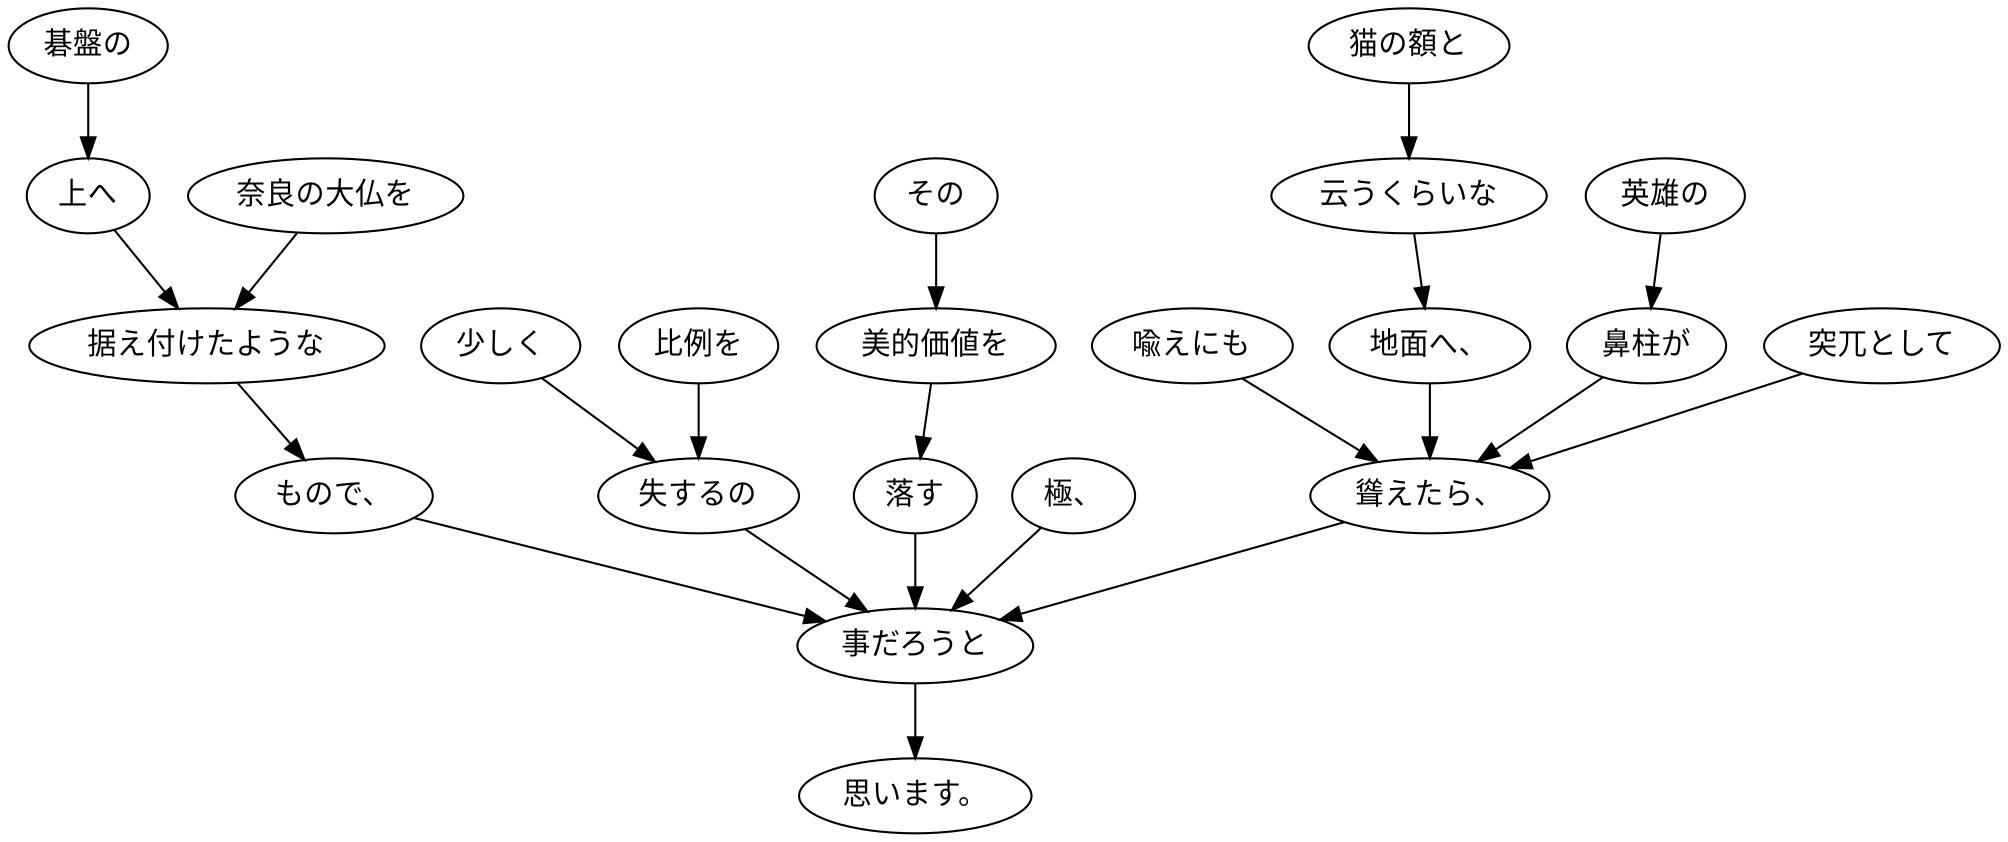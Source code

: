 digraph graph1997 {
	node0 [label="喩えにも"];
	node1 [label="猫の額と"];
	node2 [label="云うくらいな"];
	node3 [label="地面へ、"];
	node4 [label="英雄の"];
	node5 [label="鼻柱が"];
	node6 [label="突兀として"];
	node7 [label="聳えたら、"];
	node8 [label="碁盤の"];
	node9 [label="上へ"];
	node10 [label="奈良の大仏を"];
	node11 [label="据え付けたような"];
	node12 [label="もので、"];
	node13 [label="少しく"];
	node14 [label="比例を"];
	node15 [label="失するの"];
	node16 [label="極、"];
	node17 [label="その"];
	node18 [label="美的価値を"];
	node19 [label="落す"];
	node20 [label="事だろうと"];
	node21 [label="思います。"];
	node0 -> node7;
	node1 -> node2;
	node2 -> node3;
	node3 -> node7;
	node4 -> node5;
	node5 -> node7;
	node6 -> node7;
	node7 -> node20;
	node8 -> node9;
	node9 -> node11;
	node10 -> node11;
	node11 -> node12;
	node12 -> node20;
	node13 -> node15;
	node14 -> node15;
	node15 -> node20;
	node16 -> node20;
	node17 -> node18;
	node18 -> node19;
	node19 -> node20;
	node20 -> node21;
}
